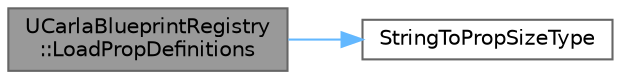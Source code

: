 digraph "UCarlaBlueprintRegistry::LoadPropDefinitions"
{
 // INTERACTIVE_SVG=YES
 // LATEX_PDF_SIZE
  bgcolor="transparent";
  edge [fontname=Helvetica,fontsize=10,labelfontname=Helvetica,labelfontsize=10];
  node [fontname=Helvetica,fontsize=10,shape=box,height=0.2,width=0.4];
  rankdir="LR";
  Node1 [id="Node000001",label="UCarlaBlueprintRegistry\l::LoadPropDefinitions",height=0.2,width=0.4,color="gray40", fillcolor="grey60", style="filled", fontcolor="black",tooltip=" "];
  Node1 -> Node2 [id="edge1_Node000001_Node000002",color="steelblue1",style="solid",tooltip=" "];
  Node2 [id="Node000002",label="StringToPropSizeType",height=0.2,width=0.4,color="grey40", fillcolor="white", style="filled",URL="$d0/d3b/CarlaBlueprintRegistry_8cpp.html#a1c4ba634941fb4ef88220a9cf600b3a0",tooltip=" "];
}
